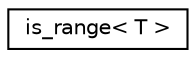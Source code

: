 digraph "Graphical Class Hierarchy"
{
  edge [fontname="Helvetica",fontsize="10",labelfontname="Helvetica",labelfontsize="10"];
  node [fontname="Helvetica",fontsize="10",shape=record];
  rankdir="LR";
  Node1 [label="is_range\< T \>",height=0.2,width=0.4,color="black", fillcolor="white", style="filled",URL="$structis__range.html"];
}
